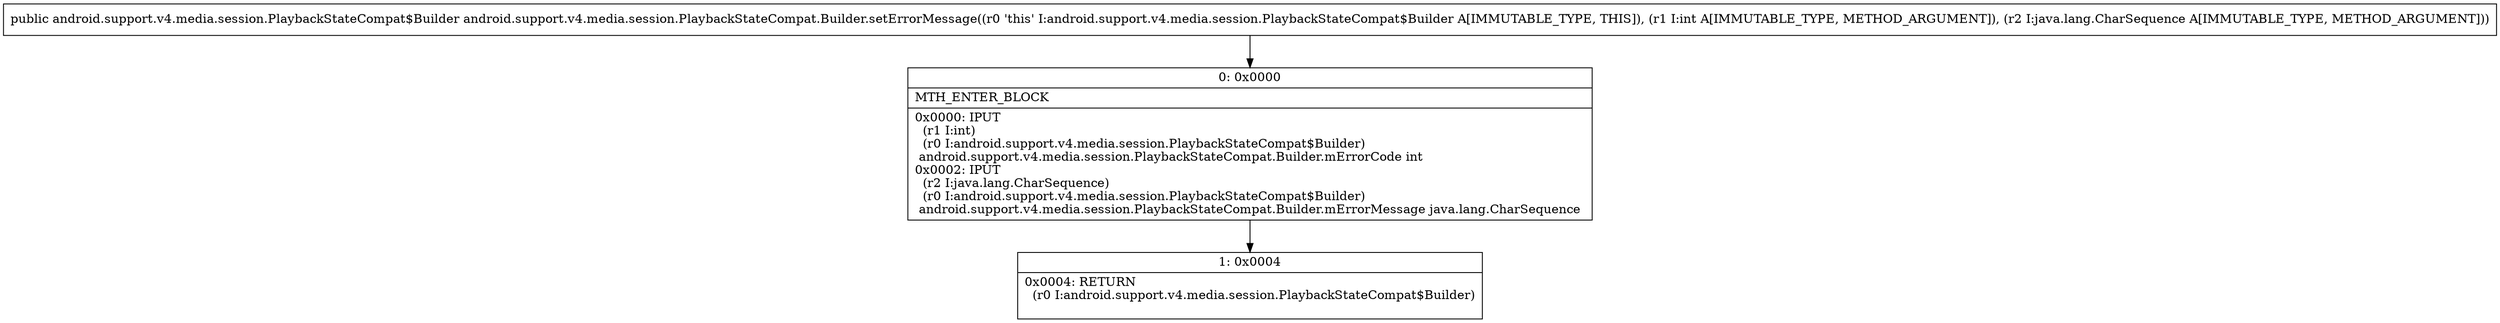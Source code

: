digraph "CFG forandroid.support.v4.media.session.PlaybackStateCompat.Builder.setErrorMessage(ILjava\/lang\/CharSequence;)Landroid\/support\/v4\/media\/session\/PlaybackStateCompat$Builder;" {
Node_0 [shape=record,label="{0\:\ 0x0000|MTH_ENTER_BLOCK\l|0x0000: IPUT  \l  (r1 I:int)\l  (r0 I:android.support.v4.media.session.PlaybackStateCompat$Builder)\l android.support.v4.media.session.PlaybackStateCompat.Builder.mErrorCode int \l0x0002: IPUT  \l  (r2 I:java.lang.CharSequence)\l  (r0 I:android.support.v4.media.session.PlaybackStateCompat$Builder)\l android.support.v4.media.session.PlaybackStateCompat.Builder.mErrorMessage java.lang.CharSequence \l}"];
Node_1 [shape=record,label="{1\:\ 0x0004|0x0004: RETURN  \l  (r0 I:android.support.v4.media.session.PlaybackStateCompat$Builder)\l \l}"];
MethodNode[shape=record,label="{public android.support.v4.media.session.PlaybackStateCompat$Builder android.support.v4.media.session.PlaybackStateCompat.Builder.setErrorMessage((r0 'this' I:android.support.v4.media.session.PlaybackStateCompat$Builder A[IMMUTABLE_TYPE, THIS]), (r1 I:int A[IMMUTABLE_TYPE, METHOD_ARGUMENT]), (r2 I:java.lang.CharSequence A[IMMUTABLE_TYPE, METHOD_ARGUMENT])) }"];
MethodNode -> Node_0;
Node_0 -> Node_1;
}

